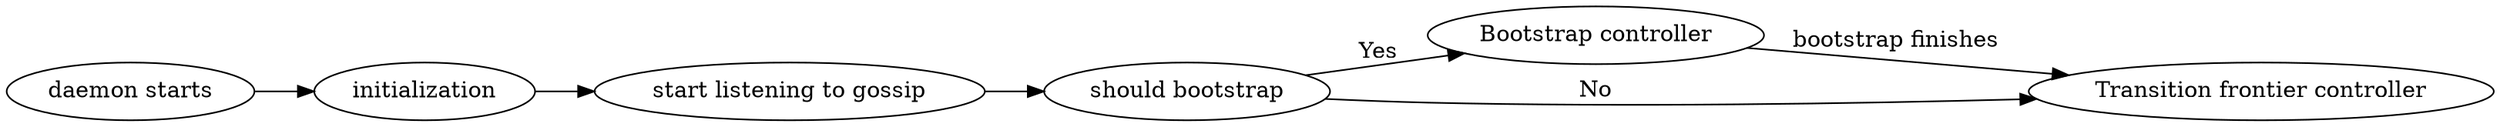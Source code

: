 digraph G {
  rankdir=LR;

  "daemon starts" -> "initialization";
  "initialization" -> "start listening to gossip";
  "start listening to gossip" -> "should bootstrap";
  "should bootstrap" -> "Bootstrap controller" [label="Yes"];
  "should bootstrap" -> "Transition frontier controller" [label="No"];
  "Bootstrap controller" -> "Transition frontier controller" [label="bootstrap finishes"];
}
